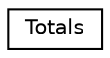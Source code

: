 digraph "Graphical Class Hierarchy"
{
  edge [fontname="Helvetica",fontsize="10",labelfontname="Helvetica",labelfontsize="10"];
  node [fontname="Helvetica",fontsize="10",shape=record];
  rankdir="LR";
  Node1 [label="Totals",height=0.2,width=0.4,color="black", fillcolor="white", style="filled",URL="$structCatch_1_1Totals.html"];
}

